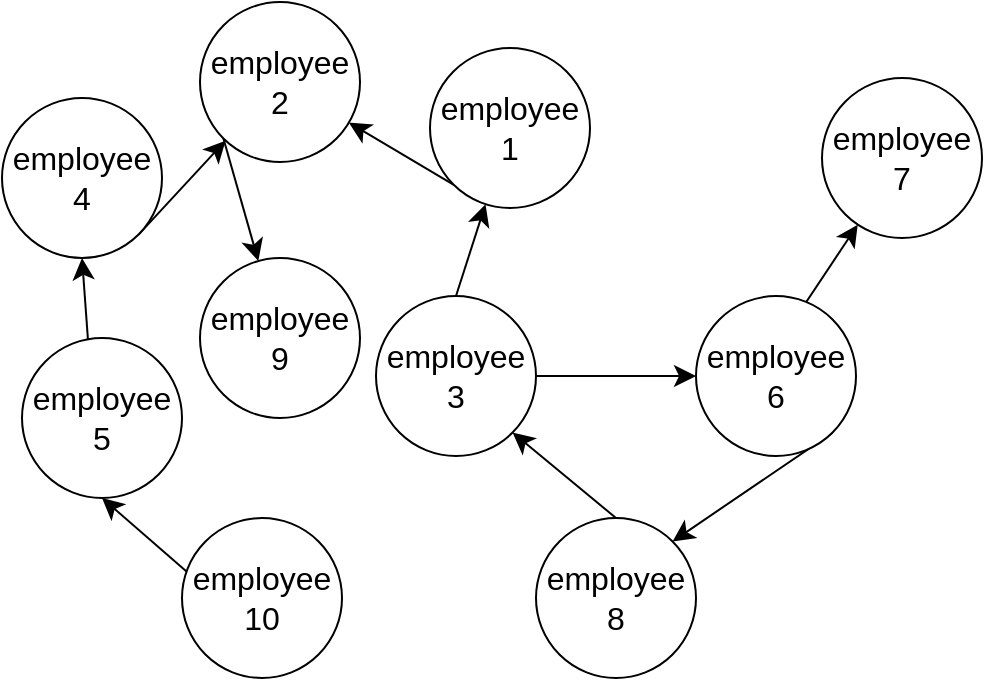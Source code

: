<mxfile version="24.4.0" type="google" pages="3">
  <diagram name="employees" id="FE0xRuaj_MMjanyUnZmF">
    <mxGraphModel dx="2117" dy="1734" grid="1" gridSize="10" guides="1" tooltips="1" connect="1" arrows="1" fold="1" page="1" pageScale="1" pageWidth="827" pageHeight="1169" math="0" shadow="0">
      <root>
        <mxCell id="0" />
        <mxCell id="1" parent="0" />
        <mxCell id="1M4gTNyqV6GqQWMTYn1y-1" style="edgeStyle=none;curved=1;rounded=0;orthogonalLoop=1;jettySize=auto;html=1;exitX=0;exitY=1;exitDx=0;exitDy=0;fontSize=12;startSize=8;endSize=8;" edge="1" parent="1" source="1M4gTNyqV6GqQWMTYn1y-2" target="1M4gTNyqV6GqQWMTYn1y-4">
          <mxGeometry relative="1" as="geometry" />
        </mxCell>
        <mxCell id="1M4gTNyqV6GqQWMTYn1y-2" value="&lt;font style=&quot;font-size: 16px;&quot;&gt;employee 1&lt;/font&gt;" style="ellipse;whiteSpace=wrap;html=1;aspect=fixed;" vertex="1" parent="1">
          <mxGeometry x="154" y="15" width="80" height="80" as="geometry" />
        </mxCell>
        <mxCell id="1M4gTNyqV6GqQWMTYn1y-3" style="edgeStyle=none;curved=1;rounded=0;orthogonalLoop=1;jettySize=auto;html=1;exitX=0;exitY=1;exitDx=0;exitDy=0;fontSize=12;startSize=8;endSize=8;" edge="1" parent="1" source="1M4gTNyqV6GqQWMTYn1y-4" target="1M4gTNyqV6GqQWMTYn1y-18">
          <mxGeometry relative="1" as="geometry" />
        </mxCell>
        <mxCell id="1M4gTNyqV6GqQWMTYn1y-4" value="&lt;font style=&quot;font-size: 16px;&quot;&gt;employee 2&lt;/font&gt;" style="ellipse;whiteSpace=wrap;html=1;aspect=fixed;" vertex="1" parent="1">
          <mxGeometry x="39" y="-8" width="80" height="80" as="geometry" />
        </mxCell>
        <mxCell id="1M4gTNyqV6GqQWMTYn1y-5" style="edgeStyle=none;curved=1;rounded=0;orthogonalLoop=1;jettySize=auto;html=1;exitX=0.5;exitY=0;exitDx=0;exitDy=0;fontSize=12;startSize=8;endSize=8;" edge="1" parent="1" source="1M4gTNyqV6GqQWMTYn1y-7" target="1M4gTNyqV6GqQWMTYn1y-2">
          <mxGeometry relative="1" as="geometry" />
        </mxCell>
        <mxCell id="1M4gTNyqV6GqQWMTYn1y-6" style="edgeStyle=none;curved=1;rounded=0;orthogonalLoop=1;jettySize=auto;html=1;exitX=1;exitY=0.5;exitDx=0;exitDy=0;fontSize=12;startSize=8;endSize=8;" edge="1" parent="1" source="1M4gTNyqV6GqQWMTYn1y-7" target="1M4gTNyqV6GqQWMTYn1y-14">
          <mxGeometry relative="1" as="geometry" />
        </mxCell>
        <mxCell id="1M4gTNyqV6GqQWMTYn1y-7" value="&lt;font style=&quot;font-size: 16px;&quot;&gt;employee 3&lt;/font&gt;" style="ellipse;whiteSpace=wrap;html=1;aspect=fixed;" vertex="1" parent="1">
          <mxGeometry x="127" y="139" width="80" height="80" as="geometry" />
        </mxCell>
        <mxCell id="1M4gTNyqV6GqQWMTYn1y-8" style="edgeStyle=none;curved=1;rounded=0;orthogonalLoop=1;jettySize=auto;html=1;exitX=1;exitY=1;exitDx=0;exitDy=0;fontSize=12;startSize=8;endSize=8;" edge="1" parent="1" source="1M4gTNyqV6GqQWMTYn1y-9" target="1M4gTNyqV6GqQWMTYn1y-4">
          <mxGeometry relative="1" as="geometry" />
        </mxCell>
        <mxCell id="1M4gTNyqV6GqQWMTYn1y-9" value="&lt;font style=&quot;font-size: 16px;&quot;&gt;employee 4&lt;/font&gt;" style="ellipse;whiteSpace=wrap;html=1;aspect=fixed;" vertex="1" parent="1">
          <mxGeometry x="-60" y="40" width="80" height="80" as="geometry" />
        </mxCell>
        <mxCell id="1M4gTNyqV6GqQWMTYn1y-10" style="edgeStyle=none;curved=1;rounded=0;orthogonalLoop=1;jettySize=auto;html=1;exitX=0.413;exitY=0.02;exitDx=0;exitDy=0;entryX=0.5;entryY=1;entryDx=0;entryDy=0;fontSize=12;startSize=8;endSize=8;exitPerimeter=0;" edge="1" parent="1" source="1M4gTNyqV6GqQWMTYn1y-11" target="1M4gTNyqV6GqQWMTYn1y-9">
          <mxGeometry relative="1" as="geometry" />
        </mxCell>
        <mxCell id="1M4gTNyqV6GqQWMTYn1y-11" value="&lt;font style=&quot;font-size: 16px;&quot;&gt;employee 5&lt;/font&gt;" style="ellipse;whiteSpace=wrap;html=1;aspect=fixed;" vertex="1" parent="1">
          <mxGeometry x="-50" y="160" width="80" height="80" as="geometry" />
        </mxCell>
        <mxCell id="1M4gTNyqV6GqQWMTYn1y-12" style="edgeStyle=none;curved=1;rounded=0;orthogonalLoop=1;jettySize=auto;html=1;exitX=0;exitY=1;exitDx=0;exitDy=0;fontSize=12;startSize=8;endSize=8;" edge="1" parent="1" source="1M4gTNyqV6GqQWMTYn1y-14" target="1M4gTNyqV6GqQWMTYn1y-15">
          <mxGeometry relative="1" as="geometry" />
        </mxCell>
        <mxCell id="1M4gTNyqV6GqQWMTYn1y-13" style="edgeStyle=none;curved=1;rounded=0;orthogonalLoop=1;jettySize=auto;html=1;exitX=1;exitY=1;exitDx=0;exitDy=0;entryX=1;entryY=0;entryDx=0;entryDy=0;fontSize=12;startSize=8;endSize=8;" edge="1" parent="1" source="1M4gTNyqV6GqQWMTYn1y-14" target="1M4gTNyqV6GqQWMTYn1y-17">
          <mxGeometry relative="1" as="geometry" />
        </mxCell>
        <mxCell id="1M4gTNyqV6GqQWMTYn1y-14" value="&lt;font style=&quot;font-size: 16px;&quot;&gt;employee 6&lt;/font&gt;" style="ellipse;whiteSpace=wrap;html=1;aspect=fixed;" vertex="1" parent="1">
          <mxGeometry x="287" y="139" width="80" height="80" as="geometry" />
        </mxCell>
        <mxCell id="1M4gTNyqV6GqQWMTYn1y-15" value="&lt;font style=&quot;font-size: 16px;&quot;&gt;employee 7&lt;/font&gt;" style="ellipse;whiteSpace=wrap;html=1;aspect=fixed;" vertex="1" parent="1">
          <mxGeometry x="350" y="30" width="80" height="80" as="geometry" />
        </mxCell>
        <mxCell id="1M4gTNyqV6GqQWMTYn1y-16" style="edgeStyle=none;curved=1;rounded=0;orthogonalLoop=1;jettySize=auto;html=1;exitX=0.5;exitY=0;exitDx=0;exitDy=0;entryX=1;entryY=1;entryDx=0;entryDy=0;fontSize=12;startSize=8;endSize=8;" edge="1" parent="1" source="1M4gTNyqV6GqQWMTYn1y-17" target="1M4gTNyqV6GqQWMTYn1y-7">
          <mxGeometry relative="1" as="geometry" />
        </mxCell>
        <mxCell id="1M4gTNyqV6GqQWMTYn1y-17" value="&lt;font style=&quot;font-size: 16px;&quot;&gt;employee 8&lt;/font&gt;" style="ellipse;whiteSpace=wrap;html=1;aspect=fixed;" vertex="1" parent="1">
          <mxGeometry x="207" y="250" width="80" height="80" as="geometry" />
        </mxCell>
        <mxCell id="1M4gTNyqV6GqQWMTYn1y-18" value="&lt;font style=&quot;font-size: 16px;&quot;&gt;employee 9&lt;/font&gt;" style="ellipse;whiteSpace=wrap;html=1;aspect=fixed;" vertex="1" parent="1">
          <mxGeometry x="39" y="120" width="80" height="80" as="geometry" />
        </mxCell>
        <mxCell id="1M4gTNyqV6GqQWMTYn1y-19" style="edgeStyle=none;curved=1;rounded=0;orthogonalLoop=1;jettySize=auto;html=1;entryX=0.5;entryY=1;entryDx=0;entryDy=0;fontSize=12;startSize=8;endSize=8;exitX=0.075;exitY=0.375;exitDx=0;exitDy=0;exitPerimeter=0;" edge="1" parent="1" source="1M4gTNyqV6GqQWMTYn1y-20" target="1M4gTNyqV6GqQWMTYn1y-11">
          <mxGeometry relative="1" as="geometry">
            <mxPoint x="70" y="270" as="sourcePoint" />
          </mxGeometry>
        </mxCell>
        <mxCell id="1M4gTNyqV6GqQWMTYn1y-20" value="&lt;font style=&quot;font-size: 16px;&quot;&gt;employee 10&lt;/font&gt;" style="ellipse;whiteSpace=wrap;html=1;aspect=fixed;" vertex="1" parent="1">
          <mxGeometry x="30" y="250" width="80" height="80" as="geometry" />
        </mxCell>
      </root>
    </mxGraphModel>
  </diagram>
  <diagram id="Hiz9OLyL3iJabTnxUUzd" name="projects">
    <mxGraphModel dx="2957" dy="1413" grid="1" gridSize="10" guides="1" tooltips="1" connect="1" arrows="1" fold="1" page="1" pageScale="1" pageWidth="827" pageHeight="1169" math="0" shadow="0">
      <root>
        <mxCell id="0" />
        <mxCell id="1" parent="0" />
        <mxCell id="wBTNphcKf1xVO8U0O6G7-1" value="&lt;span style=&quot;font-size: 16px;&quot;&gt;project 1&lt;/span&gt;" style="ellipse;whiteSpace=wrap;html=1;aspect=fixed;" vertex="1" parent="1">
          <mxGeometry x="-680" y="512" width="80" height="80" as="geometry" />
        </mxCell>
        <mxCell id="wBTNphcKf1xVO8U0O6G7-2" value="&lt;span style=&quot;font-size: 16px;&quot;&gt;project 2&lt;/span&gt;" style="ellipse;whiteSpace=wrap;html=1;aspect=fixed;" vertex="1" parent="1">
          <mxGeometry x="-460" y="516" width="80" height="80" as="geometry" />
        </mxCell>
        <mxCell id="wBTNphcKf1xVO8U0O6G7-3" value="&lt;span style=&quot;font-size: 16px;&quot;&gt;project 3&lt;/span&gt;" style="ellipse;whiteSpace=wrap;html=1;aspect=fixed;" vertex="1" parent="1">
          <mxGeometry x="-287" y="523" width="80" height="80" as="geometry" />
        </mxCell>
        <mxCell id="wBTNphcKf1xVO8U0O6G7-4" value="&lt;span style=&quot;font-size: 16px;&quot;&gt;project 4&lt;/span&gt;" style="ellipse;whiteSpace=wrap;html=1;aspect=fixed;" vertex="1" parent="1">
          <mxGeometry x="31" y="527" width="80" height="80" as="geometry" />
        </mxCell>
        <mxCell id="wBTNphcKf1xVO8U0O6G7-5" value="&lt;span style=&quot;font-size: 16px;&quot;&gt;project 9&lt;/span&gt;" style="ellipse;whiteSpace=wrap;html=1;aspect=fixed;" vertex="1" parent="1">
          <mxGeometry x="-867" y="512" width="80" height="80" as="geometry" />
        </mxCell>
        <mxCell id="wBTNphcKf1xVO8U0O6G7-6" style="edgeStyle=none;curved=1;rounded=0;orthogonalLoop=1;jettySize=auto;html=1;exitX=0.5;exitY=0;exitDx=0;exitDy=0;entryX=0;entryY=1;entryDx=0;entryDy=0;fontSize=12;startSize=8;endSize=8;" edge="1" parent="1" source="wBTNphcKf1xVO8U0O6G7-8" target="wBTNphcKf1xVO8U0O6G7-1">
          <mxGeometry relative="1" as="geometry" />
        </mxCell>
        <mxCell id="wBTNphcKf1xVO8U0O6G7-7" style="edgeStyle=none;curved=1;rounded=0;orthogonalLoop=1;jettySize=auto;html=1;exitX=0.5;exitY=0;exitDx=0;exitDy=0;fontSize=12;startSize=8;endSize=8;" edge="1" parent="1" source="wBTNphcKf1xVO8U0O6G7-8" target="wBTNphcKf1xVO8U0O6G7-5">
          <mxGeometry relative="1" as="geometry" />
        </mxCell>
        <mxCell id="wBTNphcKf1xVO8U0O6G7-8" value="&lt;span style=&quot;font-size: 16px;&quot;&gt;employee 1&lt;/span&gt;" style="whiteSpace=wrap;html=1;aspect=fixed;" vertex="1" parent="1">
          <mxGeometry x="-794" y="663" width="80" height="80" as="geometry" />
        </mxCell>
        <mxCell id="wBTNphcKf1xVO8U0O6G7-9" style="edgeStyle=none;curved=1;rounded=0;orthogonalLoop=1;jettySize=auto;html=1;exitX=0.5;exitY=0;exitDx=0;exitDy=0;entryX=0.5;entryY=1;entryDx=0;entryDy=0;fontSize=12;startSize=8;endSize=8;" edge="1" parent="1" source="wBTNphcKf1xVO8U0O6G7-10" target="wBTNphcKf1xVO8U0O6G7-2">
          <mxGeometry relative="1" as="geometry" />
        </mxCell>
        <mxCell id="wBTNphcKf1xVO8U0O6G7-10" value="&lt;span style=&quot;font-size: 16px;&quot;&gt;employee 2&lt;/span&gt;" style="whiteSpace=wrap;html=1;aspect=fixed;" vertex="1" parent="1">
          <mxGeometry x="-460" y="663" width="80" height="80" as="geometry" />
        </mxCell>
        <mxCell id="wBTNphcKf1xVO8U0O6G7-11" style="edgeStyle=none;curved=1;rounded=0;orthogonalLoop=1;jettySize=auto;html=1;exitX=0.5;exitY=0;exitDx=0;exitDy=0;entryX=0;entryY=1;entryDx=0;entryDy=0;fontSize=12;startSize=8;endSize=8;" edge="1" parent="1" source="wBTNphcKf1xVO8U0O6G7-12" target="wBTNphcKf1xVO8U0O6G7-3">
          <mxGeometry relative="1" as="geometry" />
        </mxCell>
        <mxCell id="wBTNphcKf1xVO8U0O6G7-12" value="&lt;span style=&quot;font-size: 16px;&quot;&gt;employee 3&lt;/span&gt;" style="whiteSpace=wrap;html=1;aspect=fixed;" vertex="1" parent="1">
          <mxGeometry x="-360" y="663" width="80" height="80" as="geometry" />
        </mxCell>
        <mxCell id="wBTNphcKf1xVO8U0O6G7-13" style="edgeStyle=none;curved=1;rounded=0;orthogonalLoop=1;jettySize=auto;html=1;exitX=0.5;exitY=0;exitDx=0;exitDy=0;entryX=1;entryY=1;entryDx=0;entryDy=0;fontSize=12;startSize=8;endSize=8;" edge="1" parent="1" source="wBTNphcKf1xVO8U0O6G7-14" target="wBTNphcKf1xVO8U0O6G7-3">
          <mxGeometry relative="1" as="geometry" />
        </mxCell>
        <mxCell id="wBTNphcKf1xVO8U0O6G7-14" value="&lt;span style=&quot;font-size: 16px;&quot;&gt;employee 4&lt;/span&gt;" style="whiteSpace=wrap;html=1;aspect=fixed;" vertex="1" parent="1">
          <mxGeometry x="-226" y="663" width="80" height="80" as="geometry" />
        </mxCell>
        <mxCell id="wBTNphcKf1xVO8U0O6G7-15" style="edgeStyle=none;curved=1;rounded=0;orthogonalLoop=1;jettySize=auto;html=1;exitX=0.5;exitY=0;exitDx=0;exitDy=0;entryX=0.5;entryY=1;entryDx=0;entryDy=0;fontSize=12;startSize=8;endSize=8;" edge="1" parent="1" source="wBTNphcKf1xVO8U0O6G7-16" target="wBTNphcKf1xVO8U0O6G7-1">
          <mxGeometry relative="1" as="geometry" />
        </mxCell>
        <mxCell id="wBTNphcKf1xVO8U0O6G7-16" value="&lt;span style=&quot;font-size: 16px;&quot;&gt;employee 5&lt;/span&gt;" style="whiteSpace=wrap;html=1;aspect=fixed;" vertex="1" parent="1">
          <mxGeometry x="-680" y="663" width="80" height="80" as="geometry" />
        </mxCell>
        <mxCell id="wBTNphcKf1xVO8U0O6G7-17" style="edgeStyle=none;curved=1;rounded=0;orthogonalLoop=1;jettySize=auto;html=1;exitX=0.5;exitY=0;exitDx=0;exitDy=0;entryX=0.5;entryY=1;entryDx=0;entryDy=0;fontSize=12;startSize=8;endSize=8;" edge="1" parent="1" source="wBTNphcKf1xVO8U0O6G7-18" target="wBTNphcKf1xVO8U0O6G7-4">
          <mxGeometry relative="1" as="geometry" />
        </mxCell>
        <mxCell id="wBTNphcKf1xVO8U0O6G7-18" value="&lt;span style=&quot;font-size: 16px;&quot;&gt;employee 6&lt;/span&gt;" style="whiteSpace=wrap;html=1;aspect=fixed;" vertex="1" parent="1">
          <mxGeometry x="-110" y="663" width="80" height="80" as="geometry" />
        </mxCell>
        <mxCell id="wBTNphcKf1xVO8U0O6G7-19" style="edgeStyle=none;curved=1;rounded=0;orthogonalLoop=1;jettySize=auto;html=1;exitX=0.5;exitY=0;exitDx=0;exitDy=0;fontSize=12;startSize=8;endSize=8;" edge="1" parent="1" source="wBTNphcKf1xVO8U0O6G7-20" target="wBTNphcKf1xVO8U0O6G7-4">
          <mxGeometry relative="1" as="geometry" />
        </mxCell>
        <mxCell id="wBTNphcKf1xVO8U0O6G7-20" value="&lt;span style=&quot;font-size: 16px;&quot;&gt;employee 7&lt;/span&gt;" style="whiteSpace=wrap;html=1;aspect=fixed;" vertex="1" parent="1">
          <mxGeometry x="31" y="663" width="80" height="80" as="geometry" />
        </mxCell>
        <mxCell id="wBTNphcKf1xVO8U0O6G7-21" style="edgeStyle=none;curved=1;rounded=0;orthogonalLoop=1;jettySize=auto;html=1;exitX=0.5;exitY=0;exitDx=0;exitDy=0;entryX=1;entryY=1;entryDx=0;entryDy=0;fontSize=12;startSize=8;endSize=8;" edge="1" parent="1" source="wBTNphcKf1xVO8U0O6G7-22" target="wBTNphcKf1xVO8U0O6G7-1">
          <mxGeometry relative="1" as="geometry" />
        </mxCell>
        <mxCell id="wBTNphcKf1xVO8U0O6G7-22" value="&lt;span style=&quot;font-size: 16px;&quot;&gt;employee 8&lt;/span&gt;" style="whiteSpace=wrap;html=1;aspect=fixed;" vertex="1" parent="1">
          <mxGeometry x="-560" y="663" width="80" height="80" as="geometry" />
        </mxCell>
        <mxCell id="wBTNphcKf1xVO8U0O6G7-23" style="edgeStyle=none;curved=1;rounded=0;orthogonalLoop=1;jettySize=auto;html=1;exitX=0.5;exitY=0;exitDx=0;exitDy=0;entryX=0.5;entryY=1;entryDx=0;entryDy=0;fontSize=12;startSize=8;endSize=8;" edge="1" parent="1" source="wBTNphcKf1xVO8U0O6G7-24" target="wBTNphcKf1xVO8U0O6G7-4">
          <mxGeometry relative="1" as="geometry" />
        </mxCell>
        <mxCell id="wBTNphcKf1xVO8U0O6G7-24" value="&lt;span style=&quot;font-size: 16px;&quot;&gt;employee 9&lt;/span&gt;" style="whiteSpace=wrap;html=1;aspect=fixed;" vertex="1" parent="1">
          <mxGeometry x="170" y="663" width="80" height="80" as="geometry" />
        </mxCell>
        <mxCell id="wBTNphcKf1xVO8U0O6G7-25" style="edgeStyle=none;curved=1;rounded=0;orthogonalLoop=1;jettySize=auto;html=1;exitX=0.5;exitY=0;exitDx=0;exitDy=0;fontSize=12;startSize=8;endSize=8;" edge="1" parent="1" source="wBTNphcKf1xVO8U0O6G7-26" target="wBTNphcKf1xVO8U0O6G7-5">
          <mxGeometry relative="1" as="geometry" />
        </mxCell>
        <mxCell id="wBTNphcKf1xVO8U0O6G7-26" value="&lt;span style=&quot;font-size: 16px;&quot;&gt;employee 10&lt;/span&gt;" style="whiteSpace=wrap;html=1;aspect=fixed;" vertex="1" parent="1">
          <mxGeometry x="-949" y="663" width="80" height="80" as="geometry" />
        </mxCell>
      </root>
    </mxGraphModel>
  </diagram>
  <diagram id="TAxFpCVDtGXUCKlgHR-H" name="tasks">
    <mxGraphModel dx="3143" dy="1614" grid="1" gridSize="10" guides="1" tooltips="1" connect="1" arrows="1" fold="1" page="1" pageScale="1" pageWidth="827" pageHeight="1169" math="0" shadow="0">
      <root>
        <mxCell id="0" />
        <mxCell id="1" parent="0" />
        <mxCell id="w8Kc080vxZYxUZnqVYXe-1" value="&lt;span style=&quot;font-size: 16px;&quot;&gt;task 1&lt;/span&gt;" style="ellipse;whiteSpace=wrap;html=1;aspect=fixed;" vertex="1" parent="1">
          <mxGeometry x="-522" y="528" width="80" height="80" as="geometry" />
        </mxCell>
        <mxCell id="w8Kc080vxZYxUZnqVYXe-2" value="&lt;span style=&quot;font-size: 16px;&quot;&gt;task 6&lt;/span&gt;" style="ellipse;whiteSpace=wrap;html=1;aspect=fixed;" vertex="1" parent="1">
          <mxGeometry x="-1049" y="527" width="80" height="80" as="geometry" />
        </mxCell>
        <mxCell id="w8Kc080vxZYxUZnqVYXe-3" value="&lt;span style=&quot;font-size: 16px;&quot;&gt;task 3&lt;/span&gt;" style="ellipse;whiteSpace=wrap;html=1;aspect=fixed;" vertex="1" parent="1">
          <mxGeometry x="-638" y="531" width="80" height="80" as="geometry" />
        </mxCell>
        <mxCell id="w8Kc080vxZYxUZnqVYXe-4" value="&lt;span style=&quot;font-size: 16px;&quot;&gt;task 2&lt;/span&gt;" style="ellipse;whiteSpace=wrap;html=1;aspect=fixed;" vertex="1" parent="1">
          <mxGeometry x="-908" y="527" width="80" height="80" as="geometry" />
        </mxCell>
        <mxCell id="w8Kc080vxZYxUZnqVYXe-5" style="edgeStyle=none;curved=1;rounded=0;orthogonalLoop=1;jettySize=auto;html=1;exitX=0.5;exitY=0;exitDx=0;exitDy=0;entryX=0.5;entryY=1;entryDx=0;entryDy=0;fontSize=12;startSize=8;endSize=8;" edge="1" parent="1" source="w8Kc080vxZYxUZnqVYXe-6" target="w8Kc080vxZYxUZnqVYXe-24">
          <mxGeometry relative="1" as="geometry" />
        </mxCell>
        <mxCell id="w8Kc080vxZYxUZnqVYXe-6" value="&lt;span style=&quot;font-size: 16px;&quot;&gt;project 3&lt;/span&gt;" style="whiteSpace=wrap;html=1;aspect=fixed;" vertex="1" parent="1">
          <mxGeometry x="-756" y="667" width="80" height="80" as="geometry" />
        </mxCell>
        <mxCell id="w8Kc080vxZYxUZnqVYXe-7" style="edgeStyle=none;curved=1;rounded=0;orthogonalLoop=1;jettySize=auto;html=1;exitX=0.5;exitY=0;exitDx=0;exitDy=0;entryX=0.5;entryY=1;entryDx=0;entryDy=0;fontSize=12;startSize=8;endSize=8;" edge="1" parent="1" source="w8Kc080vxZYxUZnqVYXe-9" target="w8Kc080vxZYxUZnqVYXe-2">
          <mxGeometry relative="1" as="geometry" />
        </mxCell>
        <mxCell id="w8Kc080vxZYxUZnqVYXe-8" style="edgeStyle=none;curved=1;rounded=0;orthogonalLoop=1;jettySize=auto;html=1;exitX=0.5;exitY=0;exitDx=0;exitDy=0;entryX=0.5;entryY=1;entryDx=0;entryDy=0;fontSize=12;startSize=8;endSize=8;" edge="1" parent="1" source="w8Kc080vxZYxUZnqVYXe-9" target="w8Kc080vxZYxUZnqVYXe-26">
          <mxGeometry relative="1" as="geometry" />
        </mxCell>
        <mxCell id="w8Kc080vxZYxUZnqVYXe-9" value="&lt;span style=&quot;font-size: 16px;&quot;&gt;project 1&lt;/span&gt;" style="whiteSpace=wrap;html=1;aspect=fixed;" vertex="1" parent="1">
          <mxGeometry x="-1113" y="663" width="80" height="80" as="geometry" />
        </mxCell>
        <mxCell id="w8Kc080vxZYxUZnqVYXe-10" style="edgeStyle=none;curved=1;rounded=0;orthogonalLoop=1;jettySize=auto;html=1;exitX=0.5;exitY=0;exitDx=0;exitDy=0;entryX=0.5;entryY=1;entryDx=0;entryDy=0;fontSize=12;startSize=8;endSize=8;" edge="1" parent="1" source="w8Kc080vxZYxUZnqVYXe-11" target="w8Kc080vxZYxUZnqVYXe-25">
          <mxGeometry relative="1" as="geometry" />
        </mxCell>
        <mxCell id="w8Kc080vxZYxUZnqVYXe-11" value="&lt;span style=&quot;font-size: 16px;&quot;&gt;project 6&lt;/span&gt;" style="whiteSpace=wrap;html=1;aspect=fixed;" vertex="1" parent="1">
          <mxGeometry x="-1360" y="667" width="80" height="80" as="geometry" />
        </mxCell>
        <mxCell id="w8Kc080vxZYxUZnqVYXe-12" style="edgeStyle=none;curved=1;rounded=0;orthogonalLoop=1;jettySize=auto;html=1;exitX=0.5;exitY=0;exitDx=0;exitDy=0;entryX=1;entryY=1;entryDx=0;entryDy=0;fontSize=12;startSize=8;endSize=8;" edge="1" parent="1" source="w8Kc080vxZYxUZnqVYXe-13" target="w8Kc080vxZYxUZnqVYXe-4">
          <mxGeometry relative="1" as="geometry" />
        </mxCell>
        <mxCell id="w8Kc080vxZYxUZnqVYXe-13" value="&lt;span style=&quot;font-size: 16px;&quot;&gt;project 7&lt;/span&gt;" style="whiteSpace=wrap;html=1;aspect=fixed;" vertex="1" parent="1">
          <mxGeometry x="-852" y="667" width="80" height="80" as="geometry" />
        </mxCell>
        <mxCell id="w8Kc080vxZYxUZnqVYXe-14" style="edgeStyle=none;curved=1;rounded=0;orthogonalLoop=1;jettySize=auto;html=1;exitX=0.5;exitY=0;exitDx=0;exitDy=0;fontSize=12;startSize=8;endSize=8;" edge="1" parent="1" source="w8Kc080vxZYxUZnqVYXe-15" target="w8Kc080vxZYxUZnqVYXe-3">
          <mxGeometry relative="1" as="geometry" />
        </mxCell>
        <mxCell id="w8Kc080vxZYxUZnqVYXe-15" value="&lt;span style=&quot;font-size: 16px;&quot;&gt;project 4&lt;/span&gt;" style="whiteSpace=wrap;html=1;aspect=fixed;" vertex="1" parent="1">
          <mxGeometry x="-642" y="667" width="80" height="80" as="geometry" />
        </mxCell>
        <mxCell id="w8Kc080vxZYxUZnqVYXe-16" style="edgeStyle=none;curved=1;rounded=0;orthogonalLoop=1;jettySize=auto;html=1;exitX=0.5;exitY=0;exitDx=0;exitDy=0;entryX=0.5;entryY=1;entryDx=0;entryDy=0;fontSize=12;startSize=8;endSize=8;" edge="1" parent="1" source="w8Kc080vxZYxUZnqVYXe-17" target="w8Kc080vxZYxUZnqVYXe-27">
          <mxGeometry relative="1" as="geometry" />
        </mxCell>
        <mxCell id="w8Kc080vxZYxUZnqVYXe-17" value="&lt;span style=&quot;font-size: 16px;&quot;&gt;project 9&lt;/span&gt;" style="whiteSpace=wrap;html=1;aspect=fixed;" vertex="1" parent="1">
          <mxGeometry x="-410" y="666" width="80" height="80" as="geometry" />
        </mxCell>
        <mxCell id="w8Kc080vxZYxUZnqVYXe-18" style="edgeStyle=none;curved=1;rounded=0;orthogonalLoop=1;jettySize=auto;html=1;exitX=0.5;exitY=0;exitDx=0;exitDy=0;entryX=0.5;entryY=1;entryDx=0;entryDy=0;fontSize=12;startSize=8;endSize=8;" edge="1" parent="1" source="w8Kc080vxZYxUZnqVYXe-19" target="w8Kc080vxZYxUZnqVYXe-1">
          <mxGeometry relative="1" as="geometry" />
        </mxCell>
        <mxCell id="w8Kc080vxZYxUZnqVYXe-19" value="&lt;span style=&quot;font-size: 16px;&quot;&gt;project 5&lt;/span&gt;" style="whiteSpace=wrap;html=1;aspect=fixed;" vertex="1" parent="1">
          <mxGeometry x="-522" y="667" width="80" height="80" as="geometry" />
        </mxCell>
        <mxCell id="w8Kc080vxZYxUZnqVYXe-20" style="edgeStyle=none;curved=1;rounded=0;orthogonalLoop=1;jettySize=auto;html=1;exitX=0.5;exitY=0;exitDx=0;exitDy=0;entryX=0.5;entryY=1;entryDx=0;entryDy=0;fontSize=12;startSize=8;endSize=8;" edge="1" parent="1" source="w8Kc080vxZYxUZnqVYXe-21" target="w8Kc080vxZYxUZnqVYXe-26">
          <mxGeometry relative="1" as="geometry" />
        </mxCell>
        <mxCell id="w8Kc080vxZYxUZnqVYXe-21" value="&lt;span style=&quot;font-size: 16px;&quot;&gt;project 10&lt;/span&gt;" style="whiteSpace=wrap;html=1;aspect=fixed;" vertex="1" parent="1">
          <mxGeometry x="-1233" y="663" width="80" height="80" as="geometry" />
        </mxCell>
        <mxCell id="w8Kc080vxZYxUZnqVYXe-22" style="edgeStyle=none;curved=1;rounded=0;orthogonalLoop=1;jettySize=auto;html=1;exitX=0.5;exitY=0;exitDx=0;exitDy=0;fontSize=12;startSize=8;endSize=8;entryX=0;entryY=1;entryDx=0;entryDy=0;" edge="1" parent="1" source="w8Kc080vxZYxUZnqVYXe-23" target="w8Kc080vxZYxUZnqVYXe-4">
          <mxGeometry relative="1" as="geometry" />
        </mxCell>
        <mxCell id="w8Kc080vxZYxUZnqVYXe-23" value="&lt;span style=&quot;font-size: 16px;&quot;&gt;project 2&lt;/span&gt;" style="whiteSpace=wrap;html=1;aspect=fixed;" vertex="1" parent="1">
          <mxGeometry x="-963" y="669" width="80" height="80" as="geometry" />
        </mxCell>
        <mxCell id="w8Kc080vxZYxUZnqVYXe-24" value="&lt;span style=&quot;font-size: 16px;&quot;&gt;task 5&lt;/span&gt;" style="ellipse;whiteSpace=wrap;html=1;aspect=fixed;" vertex="1" parent="1">
          <mxGeometry x="-754" y="527" width="80" height="80" as="geometry" />
        </mxCell>
        <mxCell id="w8Kc080vxZYxUZnqVYXe-25" value="&lt;span style=&quot;font-size: 16px;&quot;&gt;task 4&lt;/span&gt;" style="ellipse;whiteSpace=wrap;html=1;aspect=fixed;" vertex="1" parent="1">
          <mxGeometry x="-1360" y="534" width="80" height="80" as="geometry" />
        </mxCell>
        <mxCell id="w8Kc080vxZYxUZnqVYXe-26" value="&lt;span style=&quot;font-size: 16px;&quot;&gt;task 9&lt;/span&gt;" style="ellipse;whiteSpace=wrap;html=1;aspect=fixed;" vertex="1" parent="1">
          <mxGeometry x="-1183" y="534" width="80" height="80" as="geometry" />
        </mxCell>
        <mxCell id="w8Kc080vxZYxUZnqVYXe-27" value="&lt;span style=&quot;font-size: 16px;&quot;&gt;task 8&lt;/span&gt;" style="ellipse;whiteSpace=wrap;html=1;aspect=fixed;" vertex="1" parent="1">
          <mxGeometry x="-410" y="527" width="80" height="80" as="geometry" />
        </mxCell>
        <mxCell id="w8Kc080vxZYxUZnqVYXe-28" style="edgeStyle=none;curved=1;rounded=0;orthogonalLoop=1;jettySize=auto;html=1;exitX=0.5;exitY=0;exitDx=0;exitDy=0;entryX=0.5;entryY=1;entryDx=0;entryDy=0;fontSize=12;startSize=8;endSize=8;" edge="1" parent="1" source="w8Kc080vxZYxUZnqVYXe-29" target="w8Kc080vxZYxUZnqVYXe-30">
          <mxGeometry relative="1" as="geometry" />
        </mxCell>
        <mxCell id="w8Kc080vxZYxUZnqVYXe-29" value="&lt;span style=&quot;font-size: 16px;&quot;&gt;project 8&lt;/span&gt;" style="whiteSpace=wrap;html=1;aspect=fixed;" vertex="1" parent="1">
          <mxGeometry x="-261" y="666" width="80" height="80" as="geometry" />
        </mxCell>
        <mxCell id="w8Kc080vxZYxUZnqVYXe-30" value="&lt;span style=&quot;font-size: 16px;&quot;&gt;task 7&lt;/span&gt;" style="ellipse;whiteSpace=wrap;html=1;aspect=fixed;" vertex="1" parent="1">
          <mxGeometry x="-261" y="528" width="80" height="80" as="geometry" />
        </mxCell>
      </root>
    </mxGraphModel>
  </diagram>
</mxfile>
